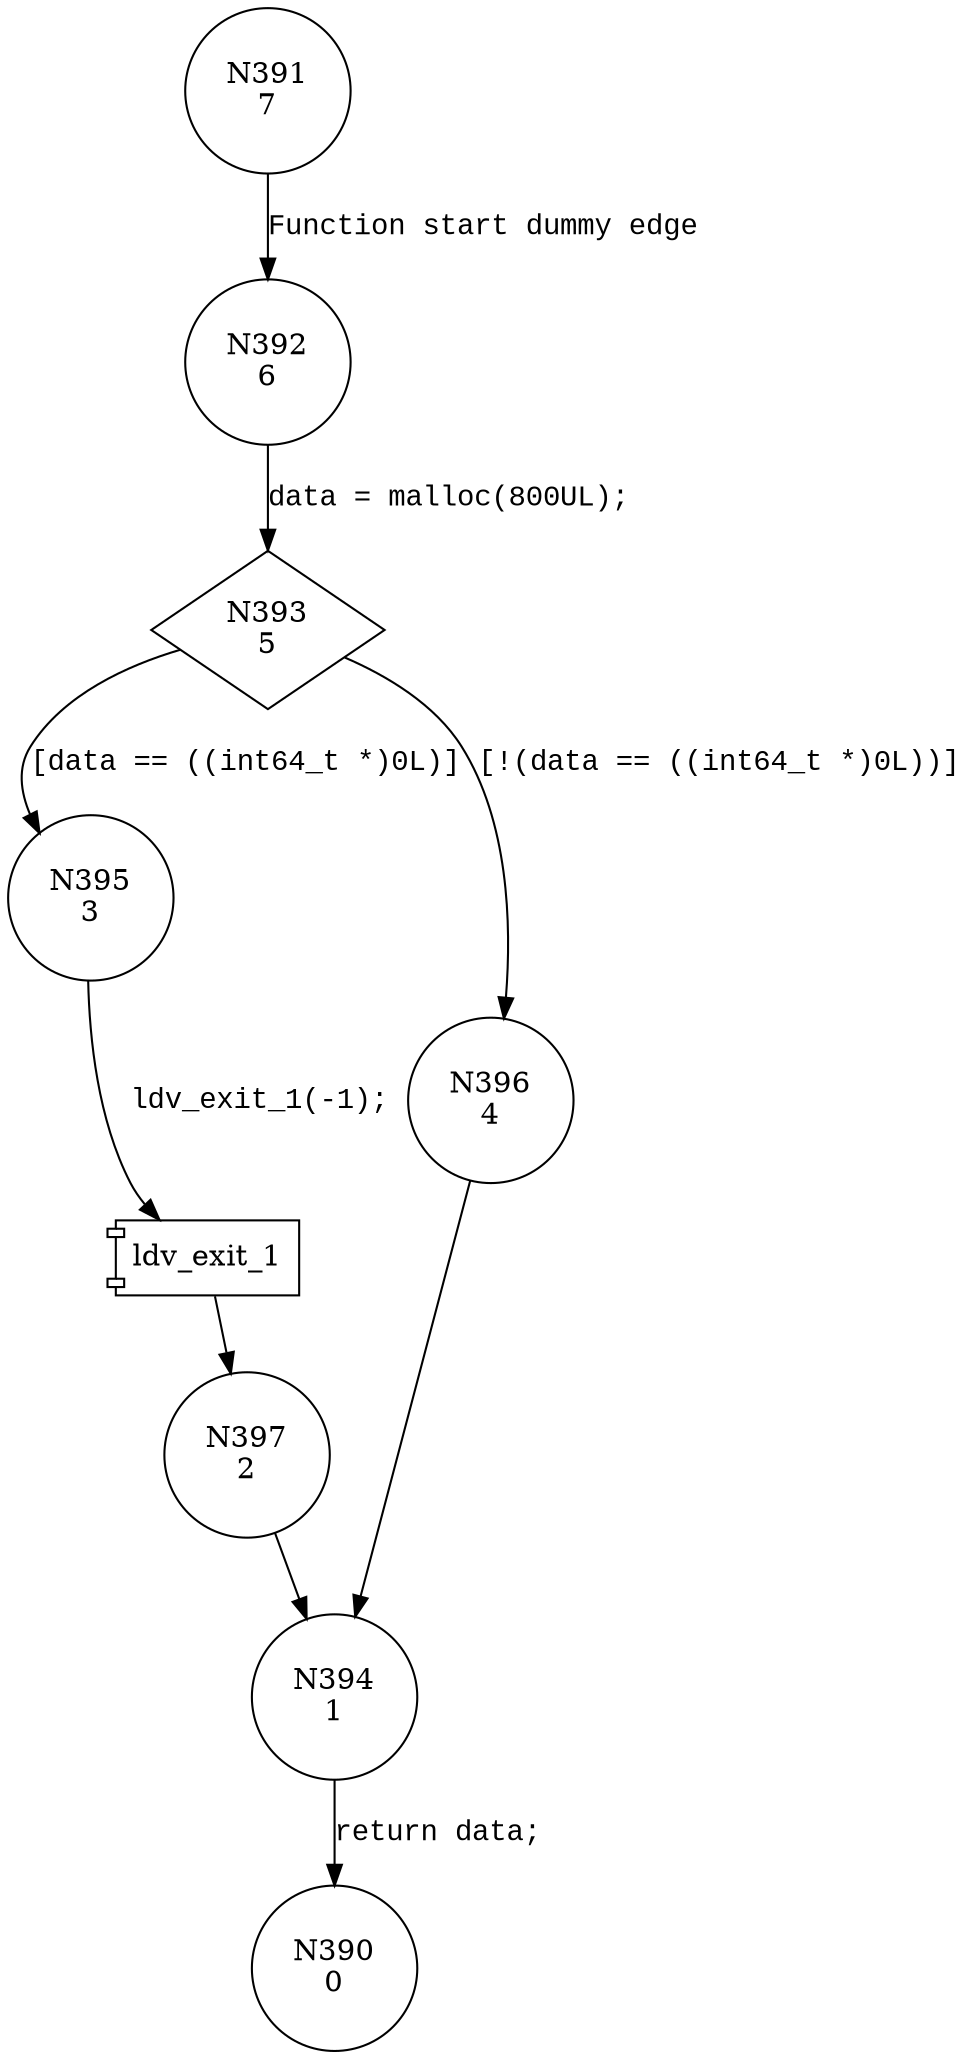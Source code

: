 digraph CWE122_Heap_Based_Buffer_Overflow__c_CWE805_int64_t_loop_61b_goodG2BSource {
391 [shape="circle" label="N391\n7"]
392 [shape="circle" label="N392\n6"]
393 [shape="diamond" label="N393\n5"]
395 [shape="circle" label="N395\n3"]
396 [shape="circle" label="N396\n4"]
394 [shape="circle" label="N394\n1"]
390 [shape="circle" label="N390\n0"]
397 [shape="circle" label="N397\n2"]
391 -> 392 [label="Function start dummy edge" fontname="Courier New"]
393 -> 395 [label="[data == ((int64_t *)0L)]" fontname="Courier New"]
393 -> 396 [label="[!(data == ((int64_t *)0L))]" fontname="Courier New"]
394 -> 390 [label="return data;" fontname="Courier New"]
100028 [shape="component" label="ldv_exit_1"]
395 -> 100028 [label="ldv_exit_1(-1);" fontname="Courier New"]
100028 -> 397 [label="" fontname="Courier New"]
392 -> 393 [label="data = malloc(800UL);" fontname="Courier New"]
396 -> 394 [label="" fontname="Courier New"]
397 -> 394 [label="" fontname="Courier New"]
}